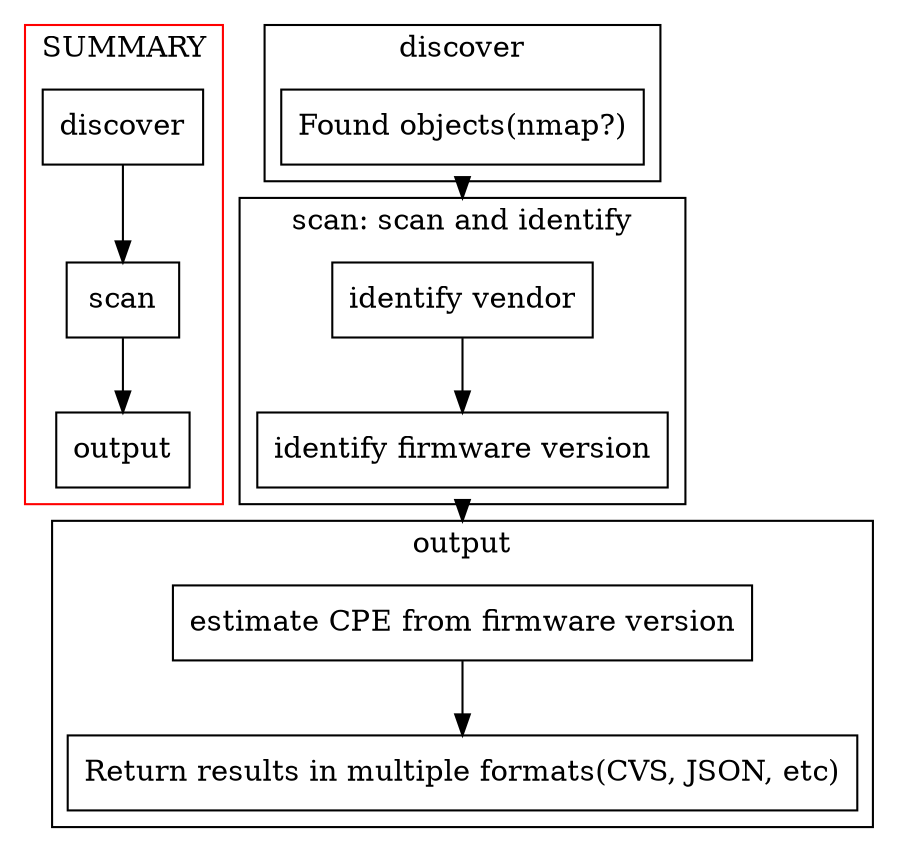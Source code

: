 digraph scanFlow {
  graph [compound = true];
  node [shape=box]


  subgraph cluster_summary{
    color=red
    label="SUMMARY";
    summaryDiscover [label=discover];
    summaryScan [label=scan];
    summaryOutput [label=output];
    summaryDiscover -> summaryScan -> summaryOutput;

  }
  subgraph cluster_discover{
    label="discover";
    discover [label="Found objects(nmap?)"];
  }
  
  subgraph cluster_scan{
    label="scan: scan and identify";
    vendor [label="identify vendor"]
    firmware [label="identify firmware version"];
    vendor -> firmware;
  }
  subgraph cluster_output{
    label="output";
    estimate [label="estimate CPE from firmware version"];
    output [label="Return results in multiple formats(CVS, JSON, etc)"];
    estimate -> output;
  }

  discover -> vendor [ltail="cluster_discover", lhead="cluster_scan"];
  firmware -> estimate [ltail="cluster_scan", lhead="cluster_output"];
  

}
